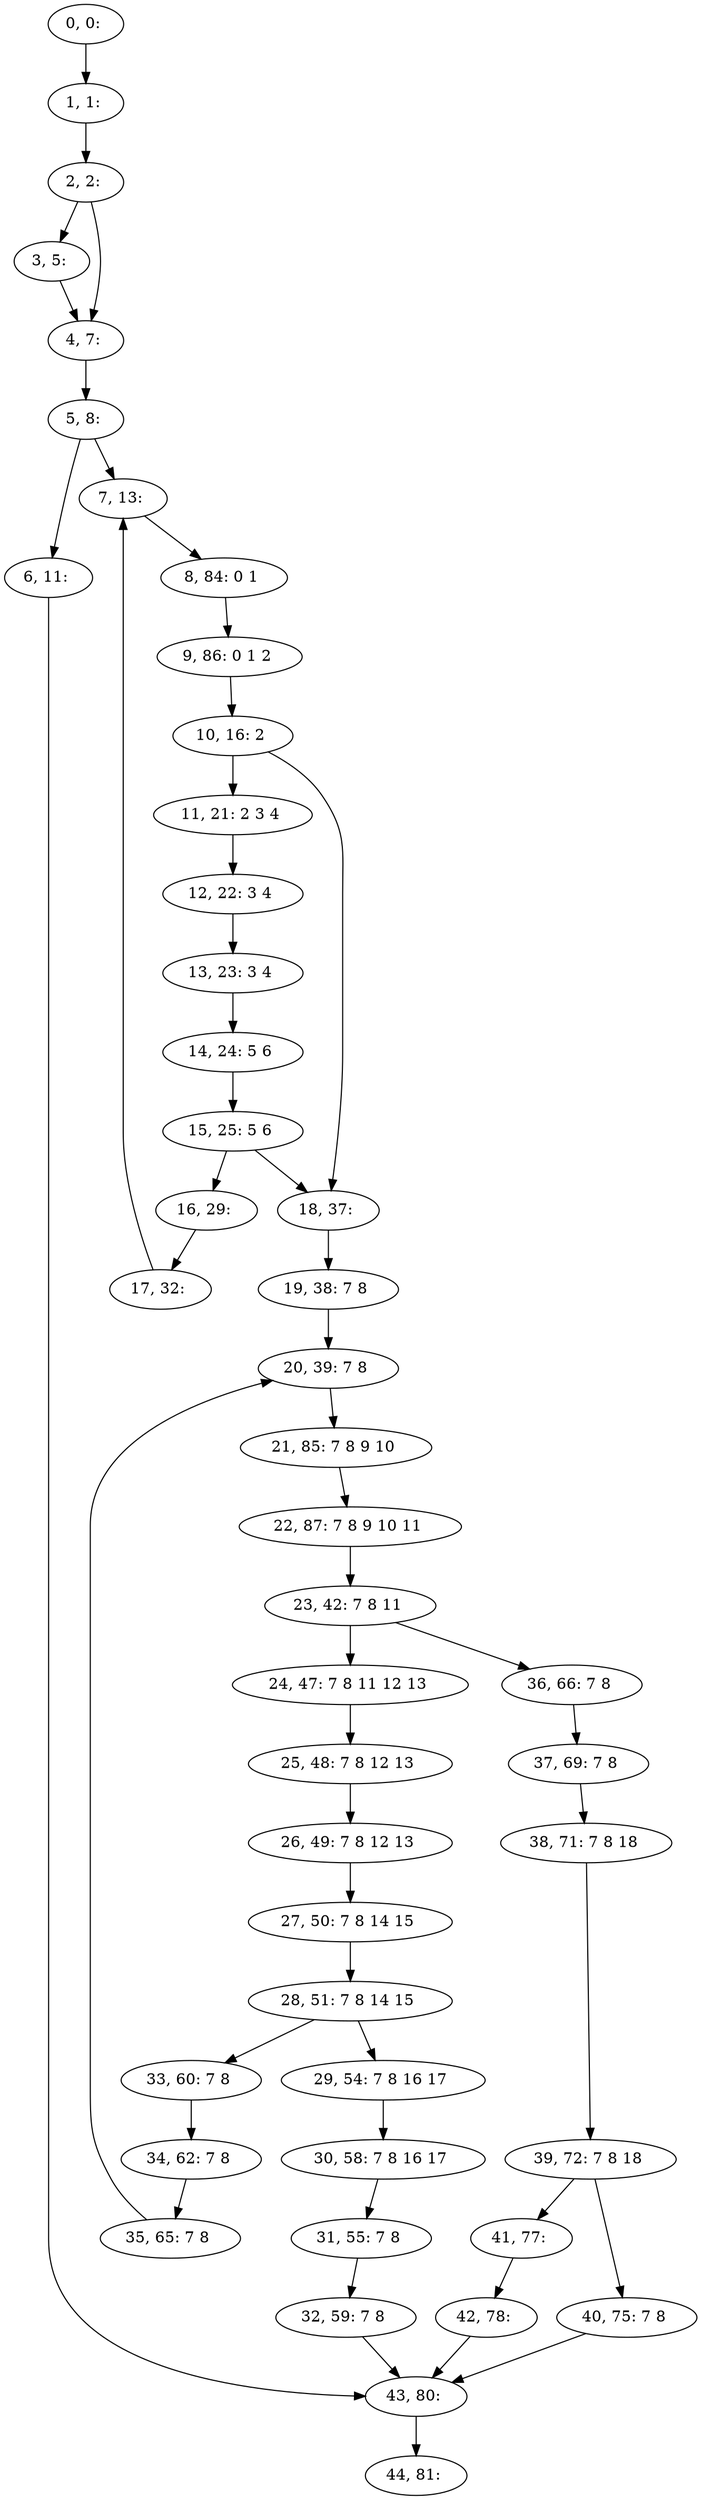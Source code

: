 digraph G {
0[label="0, 0: "];
1[label="1, 1: "];
2[label="2, 2: "];
3[label="3, 5: "];
4[label="4, 7: "];
5[label="5, 8: "];
6[label="6, 11: "];
7[label="7, 13: "];
8[label="8, 84: 0 1 "];
9[label="9, 86: 0 1 2 "];
10[label="10, 16: 2 "];
11[label="11, 21: 2 3 4 "];
12[label="12, 22: 3 4 "];
13[label="13, 23: 3 4 "];
14[label="14, 24: 5 6 "];
15[label="15, 25: 5 6 "];
16[label="16, 29: "];
17[label="17, 32: "];
18[label="18, 37: "];
19[label="19, 38: 7 8 "];
20[label="20, 39: 7 8 "];
21[label="21, 85: 7 8 9 10 "];
22[label="22, 87: 7 8 9 10 11 "];
23[label="23, 42: 7 8 11 "];
24[label="24, 47: 7 8 11 12 13 "];
25[label="25, 48: 7 8 12 13 "];
26[label="26, 49: 7 8 12 13 "];
27[label="27, 50: 7 8 14 15 "];
28[label="28, 51: 7 8 14 15 "];
29[label="29, 54: 7 8 16 17 "];
30[label="30, 58: 7 8 16 17 "];
31[label="31, 55: 7 8 "];
32[label="32, 59: 7 8 "];
33[label="33, 60: 7 8 "];
34[label="34, 62: 7 8 "];
35[label="35, 65: 7 8 "];
36[label="36, 66: 7 8 "];
37[label="37, 69: 7 8 "];
38[label="38, 71: 7 8 18 "];
39[label="39, 72: 7 8 18 "];
40[label="40, 75: 7 8 "];
41[label="41, 77: "];
42[label="42, 78: "];
43[label="43, 80: "];
44[label="44, 81: "];
0->1 ;
1->2 ;
2->3 ;
2->4 ;
3->4 ;
4->5 ;
5->6 ;
5->7 ;
6->43 ;
7->8 ;
8->9 ;
9->10 ;
10->11 ;
10->18 ;
11->12 ;
12->13 ;
13->14 ;
14->15 ;
15->16 ;
15->18 ;
16->17 ;
17->7 ;
18->19 ;
19->20 ;
20->21 ;
21->22 ;
22->23 ;
23->24 ;
23->36 ;
24->25 ;
25->26 ;
26->27 ;
27->28 ;
28->29 ;
28->33 ;
29->30 ;
30->31 ;
31->32 ;
32->43 ;
33->34 ;
34->35 ;
35->20 ;
36->37 ;
37->38 ;
38->39 ;
39->40 ;
39->41 ;
40->43 ;
41->42 ;
42->43 ;
43->44 ;
}

